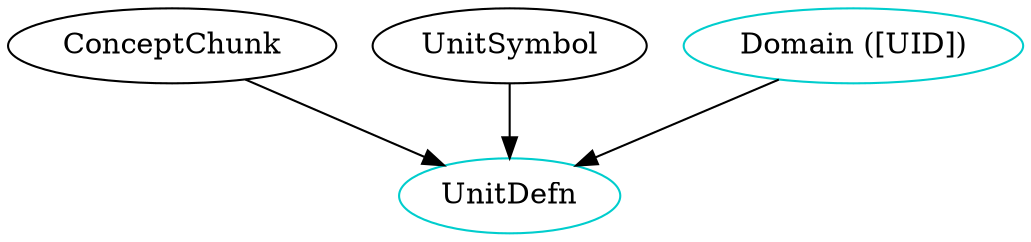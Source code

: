 digraph unitdefn {
	/* relationships between independent and dependent components */
	ConceptChunk -> UnitDefn;
    UnitSymbol -> UnitDefn;
    UnitDefnDomain -> UnitDefn;
    
	/* definitions for each type component */
	UnitDefn 	    [shape=oval, color=cyan3, label="UnitDefn"];
    UnitDefnDomain  [shape=oval, color=cyan3, label="Domain ([UID])"];

}

/* dot -Tpng sample.dot -o sample.png */
